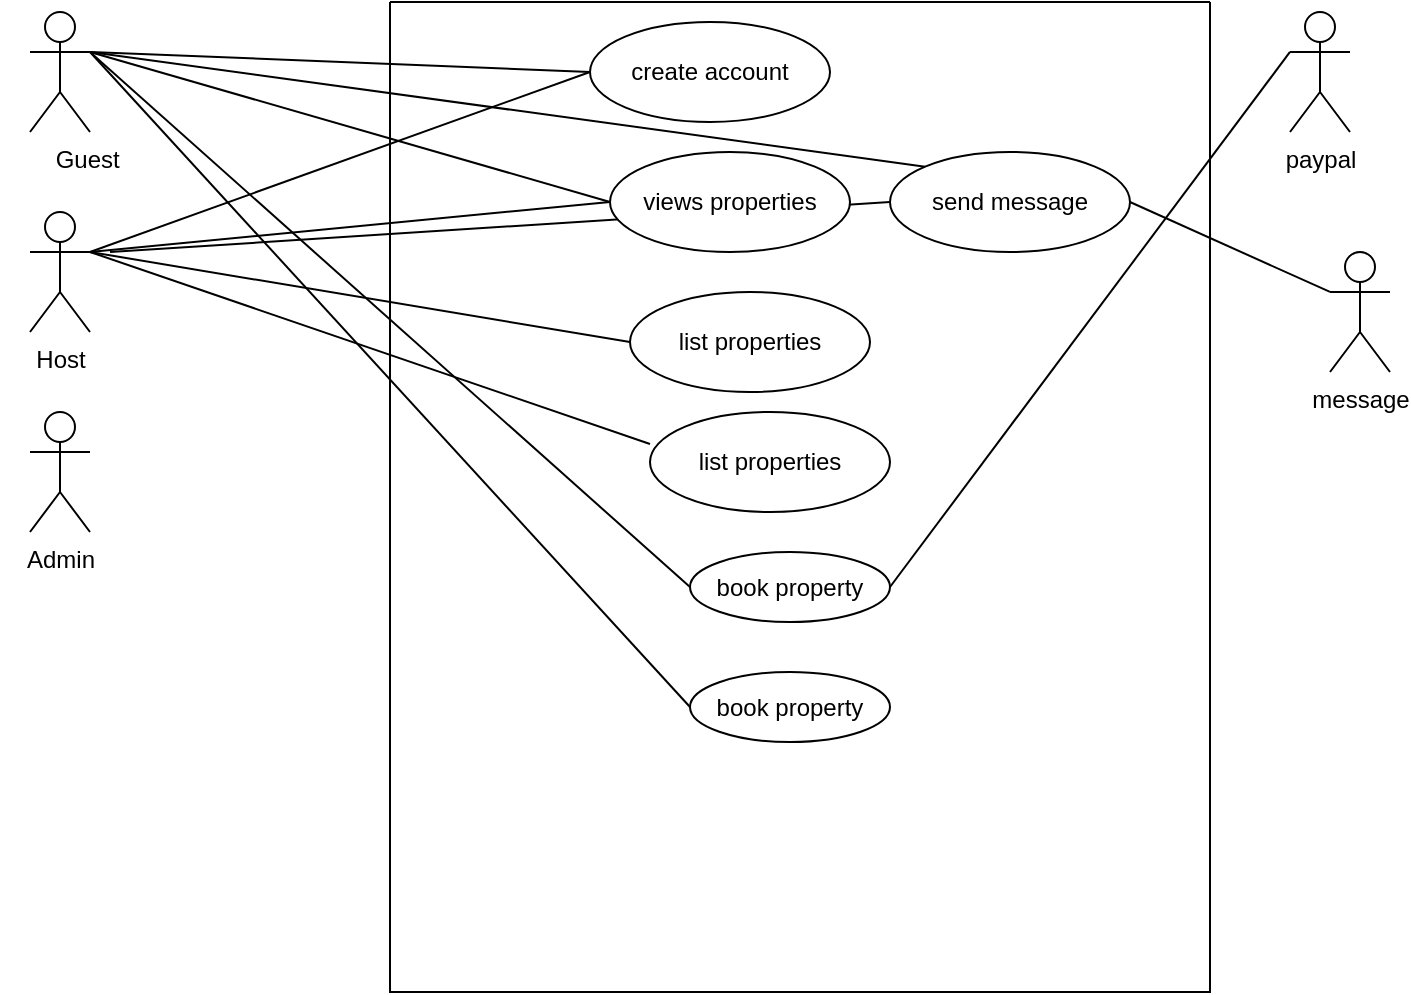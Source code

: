 <mxfile version="27.0.3">
  <diagram name="Page-1" id="wu_z-Hz_r7hWqCUZT4Pf">
    <mxGraphModel dx="810" dy="513" grid="1" gridSize="10" guides="1" tooltips="1" connect="1" arrows="1" fold="1" page="1" pageScale="1" pageWidth="850" pageHeight="1100" math="0" shadow="0">
      <root>
        <mxCell id="0" />
        <mxCell id="1" parent="0" />
        <mxCell id="5mHROcMtK9uTaEclbTKY-31" value="" style="endArrow=none;html=1;rounded=0;entryX=0;entryY=0.5;entryDx=0;entryDy=0;" edge="1" parent="1" target="5mHROcMtK9uTaEclbTKY-28">
          <mxGeometry width="50" height="50" relative="1" as="geometry">
            <mxPoint x="130" y="210" as="sourcePoint" />
            <mxPoint x="390" y="195" as="targetPoint" />
          </mxGeometry>
        </mxCell>
        <mxCell id="5mHROcMtK9uTaEclbTKY-1" value="" style="swimlane;startSize=0;" vertex="1" parent="1">
          <mxGeometry x="270" y="85" width="410" height="495" as="geometry" />
        </mxCell>
        <mxCell id="5mHROcMtK9uTaEclbTKY-8" value="create account" style="ellipse;whiteSpace=wrap;html=1;" vertex="1" parent="5mHROcMtK9uTaEclbTKY-1">
          <mxGeometry x="100" y="10" width="120" height="50" as="geometry" />
        </mxCell>
        <mxCell id="5mHROcMtK9uTaEclbTKY-9" value="views properties" style="ellipse;whiteSpace=wrap;html=1;" vertex="1" parent="5mHROcMtK9uTaEclbTKY-1">
          <mxGeometry x="110" y="75" width="120" height="50" as="geometry" />
        </mxCell>
        <mxCell id="5mHROcMtK9uTaEclbTKY-10" value="list properties" style="ellipse;whiteSpace=wrap;html=1;" vertex="1" parent="5mHROcMtK9uTaEclbTKY-1">
          <mxGeometry x="120" y="145" width="120" height="50" as="geometry" />
        </mxCell>
        <mxCell id="5mHROcMtK9uTaEclbTKY-11" value="list properties" style="ellipse;whiteSpace=wrap;html=1;" vertex="1" parent="5mHROcMtK9uTaEclbTKY-1">
          <mxGeometry x="130" y="205" width="120" height="50" as="geometry" />
        </mxCell>
        <mxCell id="5mHROcMtK9uTaEclbTKY-17" value="book property" style="ellipse;whiteSpace=wrap;html=1;" vertex="1" parent="5mHROcMtK9uTaEclbTKY-1">
          <mxGeometry x="150" y="275" width="100" height="35" as="geometry" />
        </mxCell>
        <mxCell id="5mHROcMtK9uTaEclbTKY-18" value="book property" style="ellipse;whiteSpace=wrap;html=1;" vertex="1" parent="5mHROcMtK9uTaEclbTKY-1">
          <mxGeometry x="150" y="335" width="100" height="35" as="geometry" />
        </mxCell>
        <mxCell id="5mHROcMtK9uTaEclbTKY-28" value="send message" style="ellipse;whiteSpace=wrap;html=1;" vertex="1" parent="5mHROcMtK9uTaEclbTKY-1">
          <mxGeometry x="250" y="75" width="120" height="50" as="geometry" />
        </mxCell>
        <mxCell id="5mHROcMtK9uTaEclbTKY-2" value="&lt;span style=&quot;white-space: pre;&quot;&gt;&#x9;&lt;/span&gt;Guest" style="shape=umlActor;verticalLabelPosition=bottom;verticalAlign=top;html=1;outlineConnect=0;" vertex="1" parent="1">
          <mxGeometry x="90" y="90" width="30" height="60" as="geometry" />
        </mxCell>
        <mxCell id="5mHROcMtK9uTaEclbTKY-4" value="Host" style="shape=umlActor;verticalLabelPosition=bottom;verticalAlign=top;html=1;outlineConnect=0;" vertex="1" parent="1">
          <mxGeometry x="90" y="190" width="30" height="60" as="geometry" />
        </mxCell>
        <mxCell id="5mHROcMtK9uTaEclbTKY-5" value="Admin" style="shape=umlActor;verticalLabelPosition=bottom;verticalAlign=top;html=1;outlineConnect=0;" vertex="1" parent="1">
          <mxGeometry x="90" y="290" width="30" height="60" as="geometry" />
        </mxCell>
        <mxCell id="5mHROcMtK9uTaEclbTKY-6" value="paypal" style="shape=umlActor;verticalLabelPosition=bottom;verticalAlign=top;html=1;outlineConnect=0;" vertex="1" parent="1">
          <mxGeometry x="720" y="90" width="30" height="60" as="geometry" />
        </mxCell>
        <mxCell id="5mHROcMtK9uTaEclbTKY-12" value="" style="endArrow=none;html=1;rounded=0;entryX=0;entryY=0.32;entryDx=0;entryDy=0;entryPerimeter=0;exitX=1;exitY=0.333;exitDx=0;exitDy=0;exitPerimeter=0;" edge="1" parent="1" source="5mHROcMtK9uTaEclbTKY-4" target="5mHROcMtK9uTaEclbTKY-11">
          <mxGeometry width="50" height="50" relative="1" as="geometry">
            <mxPoint x="390" y="360" as="sourcePoint" />
            <mxPoint x="440" y="310" as="targetPoint" />
          </mxGeometry>
        </mxCell>
        <mxCell id="5mHROcMtK9uTaEclbTKY-13" value="" style="endArrow=none;html=1;rounded=0;entryX=0;entryY=0.5;entryDx=0;entryDy=0;exitX=1;exitY=0.333;exitDx=0;exitDy=0;exitPerimeter=0;" edge="1" parent="1" source="5mHROcMtK9uTaEclbTKY-4" target="5mHROcMtK9uTaEclbTKY-10">
          <mxGeometry width="50" height="50" relative="1" as="geometry">
            <mxPoint x="130" y="234" as="sourcePoint" />
            <mxPoint x="410" y="316" as="targetPoint" />
          </mxGeometry>
        </mxCell>
        <mxCell id="5mHROcMtK9uTaEclbTKY-14" value="" style="endArrow=none;html=1;rounded=0;entryX=0;entryY=0.5;entryDx=0;entryDy=0;" edge="1" parent="1" target="5mHROcMtK9uTaEclbTKY-9">
          <mxGeometry width="50" height="50" relative="1" as="geometry">
            <mxPoint x="120" y="210" as="sourcePoint" />
            <mxPoint x="420" y="326" as="targetPoint" />
          </mxGeometry>
        </mxCell>
        <mxCell id="5mHROcMtK9uTaEclbTKY-15" value="" style="endArrow=none;html=1;rounded=0;entryX=0;entryY=0.5;entryDx=0;entryDy=0;exitX=1;exitY=0.333;exitDx=0;exitDy=0;exitPerimeter=0;" edge="1" parent="1" source="5mHROcMtK9uTaEclbTKY-2" target="5mHROcMtK9uTaEclbTKY-8">
          <mxGeometry width="50" height="50" relative="1" as="geometry">
            <mxPoint x="150" y="254" as="sourcePoint" />
            <mxPoint x="430" y="336" as="targetPoint" />
          </mxGeometry>
        </mxCell>
        <mxCell id="5mHROcMtK9uTaEclbTKY-16" value="" style="endArrow=none;html=1;rounded=0;entryX=0;entryY=0.5;entryDx=0;entryDy=0;exitX=1;exitY=0.333;exitDx=0;exitDy=0;exitPerimeter=0;" edge="1" parent="1" source="5mHROcMtK9uTaEclbTKY-2" target="5mHROcMtK9uTaEclbTKY-9">
          <mxGeometry width="50" height="50" relative="1" as="geometry">
            <mxPoint x="160" y="264" as="sourcePoint" />
            <mxPoint x="440" y="346" as="targetPoint" />
          </mxGeometry>
        </mxCell>
        <mxCell id="5mHROcMtK9uTaEclbTKY-19" value="" style="endArrow=none;html=1;rounded=0;entryX=0;entryY=0.5;entryDx=0;entryDy=0;exitX=1;exitY=0.333;exitDx=0;exitDy=0;exitPerimeter=0;" edge="1" parent="1" source="5mHROcMtK9uTaEclbTKY-2" target="5mHROcMtK9uTaEclbTKY-17">
          <mxGeometry width="50" height="50" relative="1" as="geometry">
            <mxPoint x="130" y="110" as="sourcePoint" />
            <mxPoint x="390" y="195" as="targetPoint" />
          </mxGeometry>
        </mxCell>
        <mxCell id="5mHROcMtK9uTaEclbTKY-20" value="" style="endArrow=none;html=1;rounded=0;entryX=0;entryY=0.5;entryDx=0;entryDy=0;exitX=1;exitY=0.333;exitDx=0;exitDy=0;exitPerimeter=0;" edge="1" parent="1" source="5mHROcMtK9uTaEclbTKY-4" target="5mHROcMtK9uTaEclbTKY-8">
          <mxGeometry width="50" height="50" relative="1" as="geometry">
            <mxPoint x="140" y="130" as="sourcePoint" />
            <mxPoint x="400" y="205" as="targetPoint" />
          </mxGeometry>
        </mxCell>
        <mxCell id="5mHROcMtK9uTaEclbTKY-21" value="" style="endArrow=none;html=1;rounded=0;entryX=0;entryY=0.5;entryDx=0;entryDy=0;exitX=1;exitY=0.333;exitDx=0;exitDy=0;exitPerimeter=0;" edge="1" parent="1" source="5mHROcMtK9uTaEclbTKY-2" target="5mHROcMtK9uTaEclbTKY-18">
          <mxGeometry width="50" height="50" relative="1" as="geometry">
            <mxPoint x="130" y="120" as="sourcePoint" />
            <mxPoint x="430" y="388" as="targetPoint" />
          </mxGeometry>
        </mxCell>
        <mxCell id="5mHROcMtK9uTaEclbTKY-22" value="" style="endArrow=none;html=1;rounded=0;entryX=0;entryY=0.333;entryDx=0;entryDy=0;entryPerimeter=0;exitX=1;exitY=0.5;exitDx=0;exitDy=0;" edge="1" parent="1" source="5mHROcMtK9uTaEclbTKY-17" target="5mHROcMtK9uTaEclbTKY-6">
          <mxGeometry width="50" height="50" relative="1" as="geometry">
            <mxPoint x="390" y="360" as="sourcePoint" />
            <mxPoint x="440" y="310" as="targetPoint" />
          </mxGeometry>
        </mxCell>
        <mxCell id="5mHROcMtK9uTaEclbTKY-23" value="message" style="shape=umlActor;verticalLabelPosition=bottom;verticalAlign=top;html=1;outlineConnect=0;" vertex="1" parent="1">
          <mxGeometry x="740" y="210" width="30" height="60" as="geometry" />
        </mxCell>
        <mxCell id="5mHROcMtK9uTaEclbTKY-29" value="" style="endArrow=none;html=1;rounded=0;entryX=0;entryY=0.333;entryDx=0;entryDy=0;entryPerimeter=0;exitX=1;exitY=0.5;exitDx=0;exitDy=0;" edge="1" parent="1" source="5mHROcMtK9uTaEclbTKY-28" target="5mHROcMtK9uTaEclbTKY-23">
          <mxGeometry width="50" height="50" relative="1" as="geometry">
            <mxPoint x="390" y="360" as="sourcePoint" />
            <mxPoint x="440" y="310" as="targetPoint" />
          </mxGeometry>
        </mxCell>
        <mxCell id="5mHROcMtK9uTaEclbTKY-30" value="" style="endArrow=none;html=1;rounded=0;entryX=0;entryY=0;entryDx=0;entryDy=0;exitX=1;exitY=0.333;exitDx=0;exitDy=0;exitPerimeter=0;" edge="1" parent="1" source="5mHROcMtK9uTaEclbTKY-2" target="5mHROcMtK9uTaEclbTKY-28">
          <mxGeometry width="50" height="50" relative="1" as="geometry">
            <mxPoint x="130" y="120" as="sourcePoint" />
            <mxPoint x="390" y="195" as="targetPoint" />
          </mxGeometry>
        </mxCell>
      </root>
    </mxGraphModel>
  </diagram>
</mxfile>
